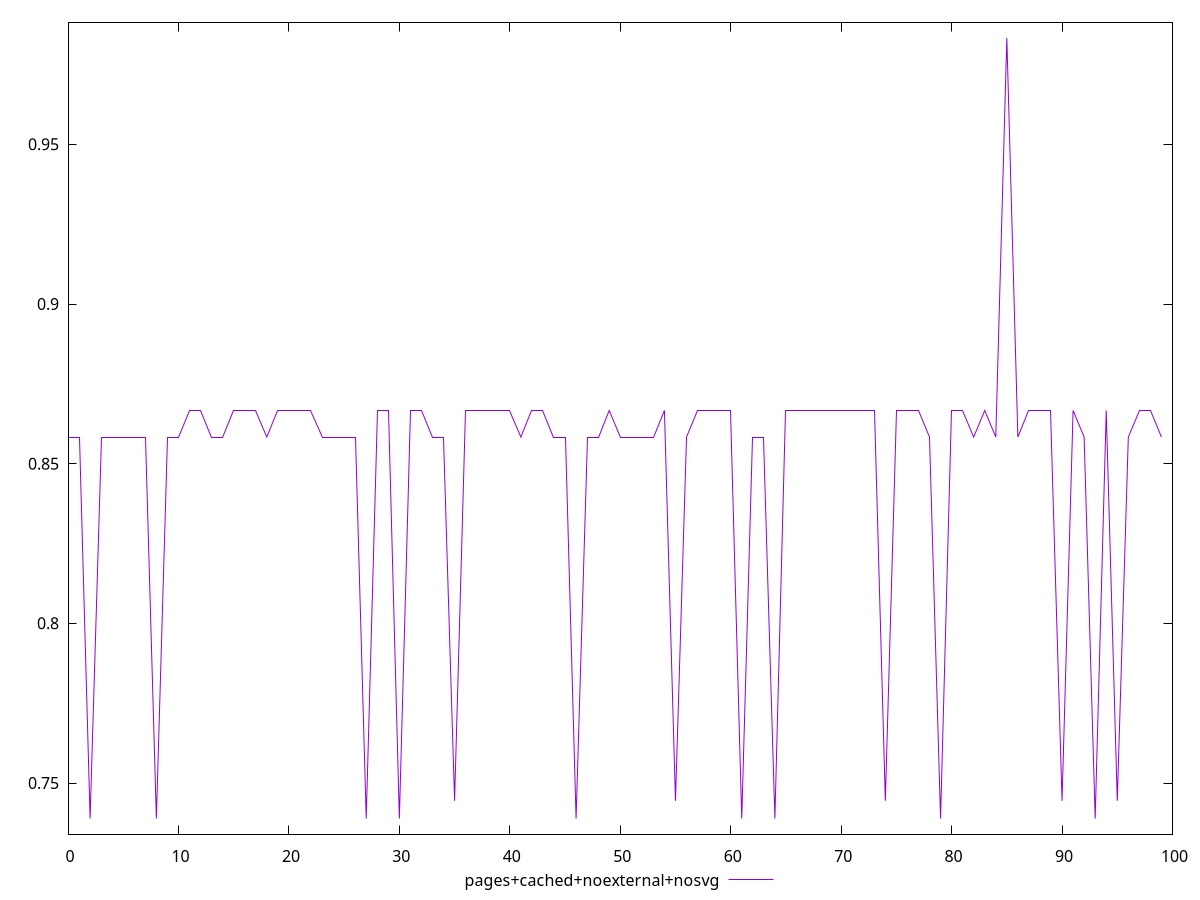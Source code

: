 $_pagesCachedNoexternalNosvg <<EOF
0.8583333333333334
0.8583333333333334
0.7388888888888889
0.8583333333333334
0.8583333333333334
0.8583333333333334
0.8583333333333334
0.8583333333333334
0.7388888888888889
0.8583333333333334
0.8583333333333334
0.8666666666666667
0.8666666666666667
0.8583333333333334
0.8583333333333334
0.8666666666666667
0.8666666666666667
0.8666666666666667
0.8583333333333334
0.8666666666666667
0.8666666666666667
0.8666666666666667
0.8666666666666667
0.8583333333333334
0.8583333333333334
0.8583333333333334
0.8583333333333334
0.7388888888888889
0.8666666666666667
0.8666666666666667
0.7388888888888889
0.8666666666666667
0.8666666666666667
0.8583333333333334
0.8583333333333334
0.7444444444444445
0.8666666666666667
0.8666666666666667
0.8666666666666667
0.8666666666666667
0.8666666666666667
0.8583333333333334
0.8666666666666667
0.8666666666666667
0.8583333333333334
0.8583333333333334
0.7388888888888889
0.8583333333333334
0.8583333333333334
0.8666666666666667
0.8583333333333334
0.8583333333333334
0.8583333333333334
0.8583333333333334
0.8666666666666667
0.7444444444444445
0.8583333333333334
0.8666666666666667
0.8666666666666667
0.8666666666666667
0.8666666666666667
0.7388888888888889
0.8583333333333334
0.8583333333333334
0.7388888888888889
0.8666666666666667
0.8666666666666667
0.8666666666666667
0.8666666666666667
0.8666666666666667
0.8666666666666667
0.8666666666666667
0.8666666666666667
0.8666666666666667
0.7444444444444445
0.8666666666666667
0.8666666666666667
0.8666666666666667
0.8583333333333334
0.7388888888888889
0.8666666666666667
0.8666666666666667
0.8583333333333334
0.8666666666666667
0.8583333333333334
0.9833333333333333
0.8583333333333334
0.8666666666666667
0.8666666666666667
0.8666666666666667
0.7444444444444445
0.8666666666666667
0.8583333333333334
0.7388888888888889
0.8666666666666667
0.7444444444444445
0.8583333333333334
0.8666666666666667
0.8666666666666667
0.8583333333333334
EOF
set key outside below
set terminal pngcairo
set output "report_00005_2020-11-02T22-26-11.212Z/uses-http2/pages+cached+noexternal+nosvg//score.png"
set yrange [0.734:0.9882222222222221]
plot $_pagesCachedNoexternalNosvg title "pages+cached+noexternal+nosvg" with line ,